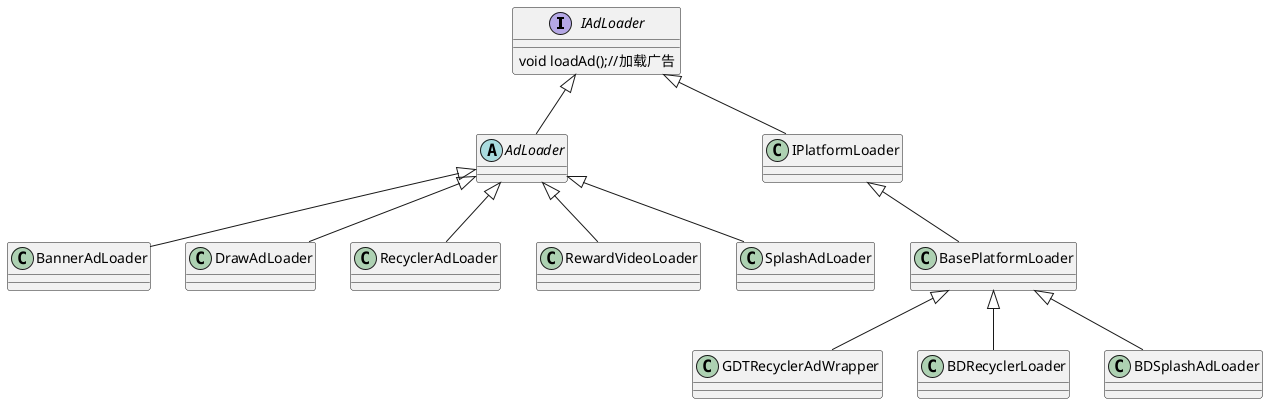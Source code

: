@startuml
interface IAdLoader{
    void loadAd();//加载广告
}
abstract class AdLoader{}
IAdLoader<|--AdLoader
AdLoader <|-- BannerAdLoader
AdLoader <|-- DrawAdLoader
AdLoader <|-- RecyclerAdLoader
AdLoader <|-- RewardVideoLoader
AdLoader <|-- SplashAdLoader
IAdLoader <|-- IPlatformLoader
IPlatformLoader<|--BasePlatformLoader
BasePlatformLoader<|--GDTRecyclerAdWrapper
BasePlatformLoader <|--BDRecyclerLoader
BasePlatformLoader <|--BDSplashAdLoader
@enduml